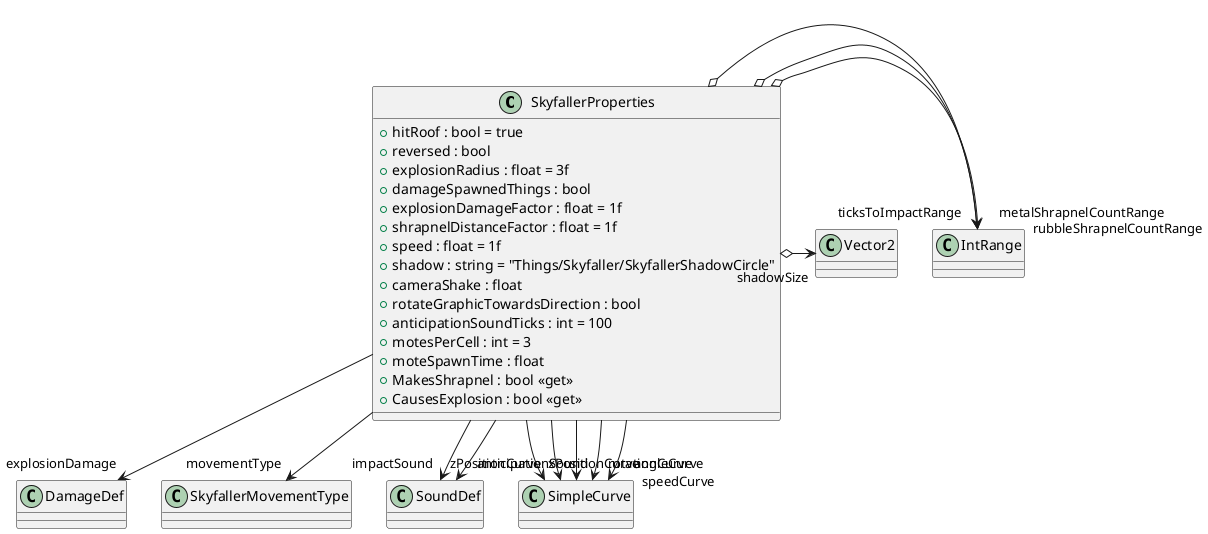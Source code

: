 @startuml
class SkyfallerProperties {
    + hitRoof : bool = true
    + reversed : bool
    + explosionRadius : float = 3f
    + damageSpawnedThings : bool
    + explosionDamageFactor : float = 1f
    + shrapnelDistanceFactor : float = 1f
    + speed : float = 1f
    + shadow : string = "Things/Skyfaller/SkyfallerShadowCircle"
    + cameraShake : float
    + rotateGraphicTowardsDirection : bool
    + anticipationSoundTicks : int = 100
    + motesPerCell : int = 3
    + moteSpawnTime : float
    + MakesShrapnel : bool <<get>>
    + CausesExplosion : bool <<get>>
}
SkyfallerProperties o-> "ticksToImpactRange" IntRange
SkyfallerProperties --> "explosionDamage" DamageDef
SkyfallerProperties o-> "metalShrapnelCountRange" IntRange
SkyfallerProperties o-> "rubbleShrapnelCountRange" IntRange
SkyfallerProperties --> "movementType" SkyfallerMovementType
SkyfallerProperties o-> "shadowSize" Vector2
SkyfallerProperties --> "impactSound" SoundDef
SkyfallerProperties --> "anticipationSound" SoundDef
SkyfallerProperties --> "xPositionCurve" SimpleCurve
SkyfallerProperties --> "zPositionCurve" SimpleCurve
SkyfallerProperties --> "angleCurve" SimpleCurve
SkyfallerProperties --> "rotationCurve" SimpleCurve
SkyfallerProperties --> "speedCurve" SimpleCurve
@enduml
